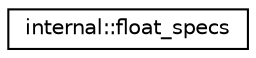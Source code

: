 digraph "Иерархия классов. Графический вид."
{
  edge [fontname="Helvetica",fontsize="10",labelfontname="Helvetica",labelfontsize="10"];
  node [fontname="Helvetica",fontsize="10",shape=record];
  rankdir="LR";
  Node0 [label="internal::float_specs",height=0.2,width=0.4,color="black", fillcolor="white", style="filled",URL="$structinternal_1_1float__specs.html"];
}
